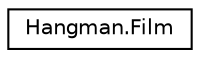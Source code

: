 digraph "Hijerarhija klasa u obliku grafa"
{
  edge [fontname="Helvetica",fontsize="10",labelfontname="Helvetica",labelfontsize="10"];
  node [fontname="Helvetica",fontsize="10",shape=record];
  rankdir="LR";
  Node1 [label="Hangman.Film",height=0.2,width=0.4,color="black", fillcolor="white", style="filled",URL="$classHangman_1_1Film.html"];
}
